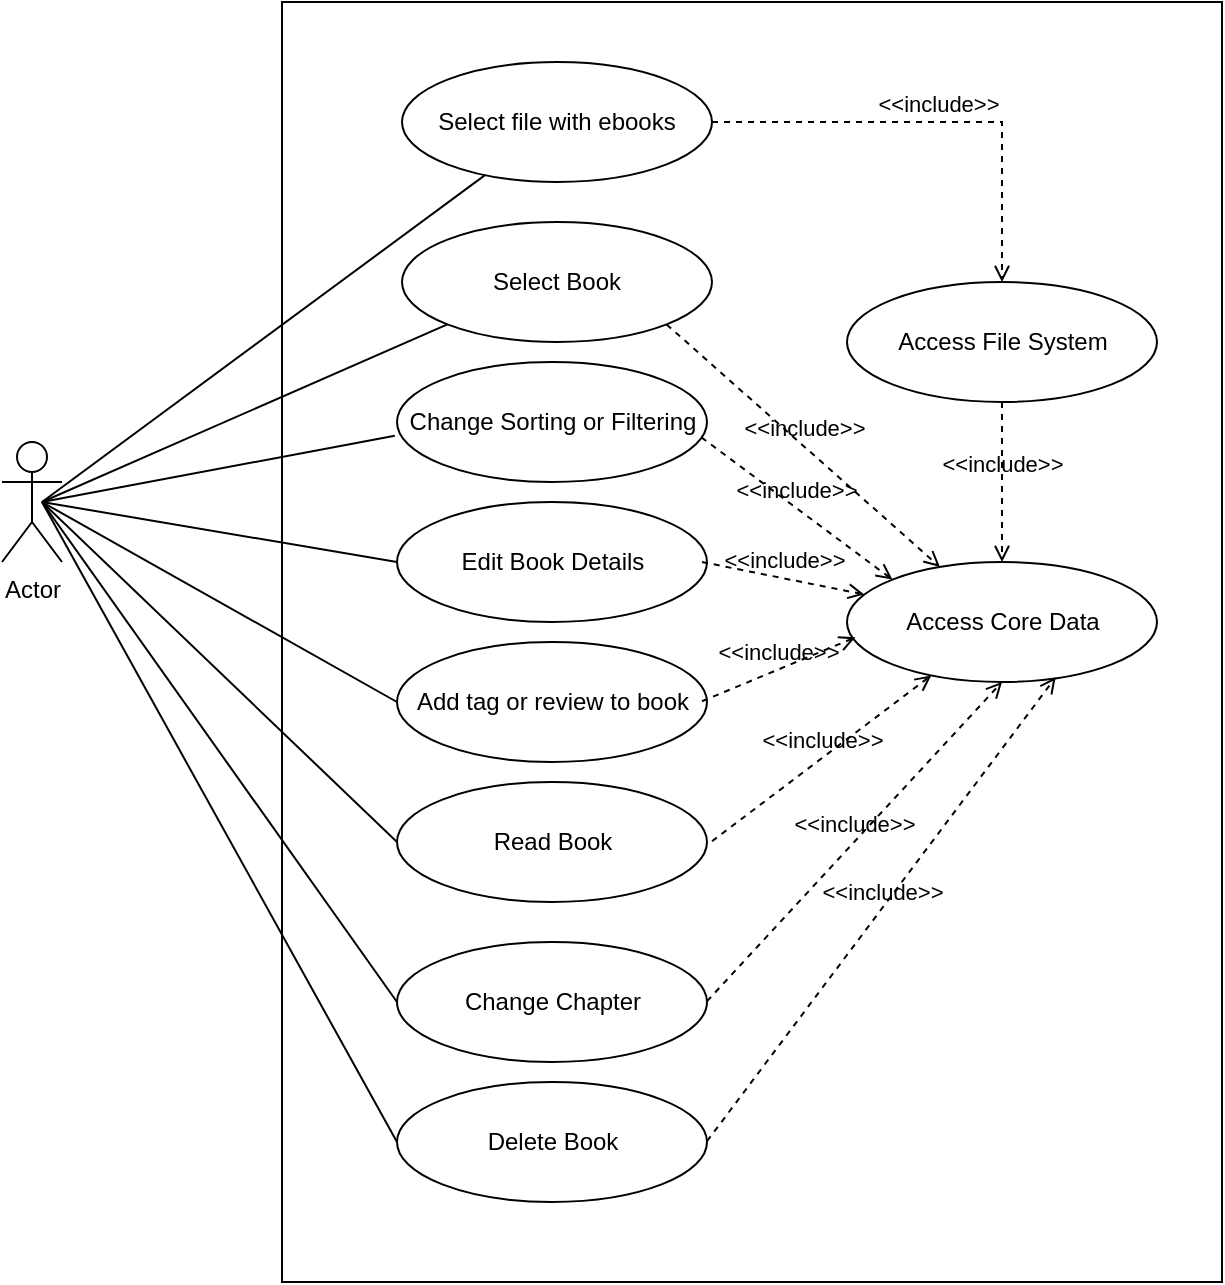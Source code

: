 <mxfile version="20.8.10" type="github">
  <diagram name="Page-1" id="IvhcHi7GAQZVUjzSj2Fh">
    <mxGraphModel dx="884" dy="449" grid="1" gridSize="10" guides="1" tooltips="1" connect="1" arrows="1" fold="1" page="1" pageScale="1" pageWidth="850" pageHeight="1100" math="0" shadow="0">
      <root>
        <mxCell id="0" />
        <mxCell id="1" parent="0" />
        <mxCell id="aYkyscsOnAFXeUAi1m1f-1" value="Actor" style="shape=umlActor;verticalLabelPosition=bottom;verticalAlign=top;html=1;outlineConnect=0;" vertex="1" parent="1">
          <mxGeometry x="70" y="280" width="30" height="60" as="geometry" />
        </mxCell>
        <mxCell id="aYkyscsOnAFXeUAi1m1f-2" value="" style="rounded=0;whiteSpace=wrap;html=1;" vertex="1" parent="1">
          <mxGeometry x="210" y="60" width="470" height="640" as="geometry" />
        </mxCell>
        <mxCell id="aYkyscsOnAFXeUAi1m1f-3" value="Select file with ebooks" style="ellipse;whiteSpace=wrap;html=1;" vertex="1" parent="1">
          <mxGeometry x="270" y="90" width="155" height="60" as="geometry" />
        </mxCell>
        <mxCell id="aYkyscsOnAFXeUAi1m1f-4" value="Select Book" style="ellipse;whiteSpace=wrap;html=1;" vertex="1" parent="1">
          <mxGeometry x="270" y="170" width="155" height="60" as="geometry" />
        </mxCell>
        <mxCell id="aYkyscsOnAFXeUAi1m1f-6" value="Access Core Data" style="ellipse;whiteSpace=wrap;html=1;" vertex="1" parent="1">
          <mxGeometry x="492.5" y="340" width="155" height="60" as="geometry" />
        </mxCell>
        <mxCell id="aYkyscsOnAFXeUAi1m1f-7" value="Access File System" style="ellipse;whiteSpace=wrap;html=1;" vertex="1" parent="1">
          <mxGeometry x="492.5" y="200" width="155" height="60" as="geometry" />
        </mxCell>
        <mxCell id="aYkyscsOnAFXeUAi1m1f-8" value="Change Sorting or Filtering" style="ellipse;whiteSpace=wrap;html=1;" vertex="1" parent="1">
          <mxGeometry x="267.5" y="240" width="155" height="60" as="geometry" />
        </mxCell>
        <mxCell id="aYkyscsOnAFXeUAi1m1f-9" value="Edit Book Details" style="ellipse;whiteSpace=wrap;html=1;" vertex="1" parent="1">
          <mxGeometry x="267.5" y="310" width="155" height="60" as="geometry" />
        </mxCell>
        <mxCell id="aYkyscsOnAFXeUAi1m1f-10" value="Add tag or review to book" style="ellipse;whiteSpace=wrap;html=1;" vertex="1" parent="1">
          <mxGeometry x="267.5" y="380" width="155" height="60" as="geometry" />
        </mxCell>
        <mxCell id="aYkyscsOnAFXeUAi1m1f-11" value="Read Book" style="ellipse;whiteSpace=wrap;html=1;" vertex="1" parent="1">
          <mxGeometry x="267.5" y="450" width="155" height="60" as="geometry" />
        </mxCell>
        <mxCell id="aYkyscsOnAFXeUAi1m1f-12" value="Change Chapter" style="ellipse;whiteSpace=wrap;html=1;" vertex="1" parent="1">
          <mxGeometry x="267.5" y="530" width="155" height="60" as="geometry" />
        </mxCell>
        <mxCell id="aYkyscsOnAFXeUAi1m1f-27" value="&amp;lt;&amp;lt;include&amp;gt;&amp;gt;" style="html=1;verticalAlign=bottom;labelBackgroundColor=none;endArrow=open;endFill=0;dashed=1;rounded=0;entryX=0.5;entryY=0;entryDx=0;entryDy=0;exitX=1;exitY=0.5;exitDx=0;exitDy=0;" edge="1" parent="1" source="aYkyscsOnAFXeUAi1m1f-3" target="aYkyscsOnAFXeUAi1m1f-7">
          <mxGeometry width="160" relative="1" as="geometry">
            <mxPoint x="490" y="119.63" as="sourcePoint" />
            <mxPoint x="650" y="119.63" as="targetPoint" />
            <Array as="points">
              <mxPoint x="570" y="120" />
            </Array>
          </mxGeometry>
        </mxCell>
        <mxCell id="aYkyscsOnAFXeUAi1m1f-28" value="&amp;lt;&amp;lt;include&amp;gt;&amp;gt;" style="html=1;verticalAlign=bottom;labelBackgroundColor=none;endArrow=open;endFill=0;dashed=1;rounded=0;exitX=0.5;exitY=1;exitDx=0;exitDy=0;entryX=0.5;entryY=0;entryDx=0;entryDy=0;" edge="1" parent="1" source="aYkyscsOnAFXeUAi1m1f-7" target="aYkyscsOnAFXeUAi1m1f-6">
          <mxGeometry width="160" relative="1" as="geometry">
            <mxPoint x="470" y="300" as="sourcePoint" />
            <mxPoint x="630" y="300" as="targetPoint" />
          </mxGeometry>
        </mxCell>
        <mxCell id="aYkyscsOnAFXeUAi1m1f-29" value="&amp;lt;&amp;lt;include&amp;gt;&amp;gt;" style="html=1;verticalAlign=bottom;labelBackgroundColor=none;endArrow=open;endFill=0;dashed=1;rounded=0;exitX=1;exitY=1;exitDx=0;exitDy=0;" edge="1" parent="1" source="aYkyscsOnAFXeUAi1m1f-4" target="aYkyscsOnAFXeUAi1m1f-6">
          <mxGeometry width="160" relative="1" as="geometry">
            <mxPoint x="410" y="300" as="sourcePoint" />
            <mxPoint x="570" y="300" as="targetPoint" />
          </mxGeometry>
        </mxCell>
        <mxCell id="aYkyscsOnAFXeUAi1m1f-30" value="&amp;lt;&amp;lt;include&amp;gt;&amp;gt;" style="html=1;verticalAlign=bottom;labelBackgroundColor=none;endArrow=open;endFill=0;dashed=1;rounded=0;exitX=0.982;exitY=0.628;exitDx=0;exitDy=0;exitPerimeter=0;entryX=0;entryY=0;entryDx=0;entryDy=0;" edge="1" parent="1" source="aYkyscsOnAFXeUAi1m1f-8" target="aYkyscsOnAFXeUAi1m1f-6">
          <mxGeometry width="160" relative="1" as="geometry">
            <mxPoint x="410" y="340" as="sourcePoint" />
            <mxPoint x="570" y="340" as="targetPoint" />
          </mxGeometry>
        </mxCell>
        <mxCell id="aYkyscsOnAFXeUAi1m1f-31" value="&amp;lt;&amp;lt;include&amp;gt;&amp;gt;" style="html=1;verticalAlign=bottom;labelBackgroundColor=none;endArrow=open;endFill=0;dashed=1;rounded=0;" edge="1" parent="1" target="aYkyscsOnAFXeUAi1m1f-6">
          <mxGeometry width="160" relative="1" as="geometry">
            <mxPoint x="420" y="340" as="sourcePoint" />
            <mxPoint x="570" y="340" as="targetPoint" />
          </mxGeometry>
        </mxCell>
        <mxCell id="aYkyscsOnAFXeUAi1m1f-32" value="&amp;lt;&amp;lt;include&amp;gt;&amp;gt;" style="html=1;verticalAlign=bottom;labelBackgroundColor=none;endArrow=open;endFill=0;dashed=1;rounded=0;entryX=0.027;entryY=0.628;entryDx=0;entryDy=0;entryPerimeter=0;" edge="1" parent="1" target="aYkyscsOnAFXeUAi1m1f-6">
          <mxGeometry width="160" relative="1" as="geometry">
            <mxPoint x="420" y="409.63" as="sourcePoint" />
            <mxPoint x="580" y="409.63" as="targetPoint" />
          </mxGeometry>
        </mxCell>
        <mxCell id="aYkyscsOnAFXeUAi1m1f-33" value="&amp;lt;&amp;lt;include&amp;gt;&amp;gt;" style="html=1;verticalAlign=bottom;labelBackgroundColor=none;endArrow=open;endFill=0;dashed=1;rounded=0;" edge="1" parent="1" target="aYkyscsOnAFXeUAi1m1f-6">
          <mxGeometry width="160" relative="1" as="geometry">
            <mxPoint x="425" y="479.63" as="sourcePoint" />
            <mxPoint x="585" y="479.63" as="targetPoint" />
          </mxGeometry>
        </mxCell>
        <mxCell id="aYkyscsOnAFXeUAi1m1f-34" value="&amp;lt;&amp;lt;include&amp;gt;&amp;gt;" style="html=1;verticalAlign=bottom;labelBackgroundColor=none;endArrow=open;endFill=0;dashed=1;rounded=0;entryX=0.5;entryY=1;entryDx=0;entryDy=0;" edge="1" parent="1" target="aYkyscsOnAFXeUAi1m1f-6">
          <mxGeometry width="160" relative="1" as="geometry">
            <mxPoint x="422.5" y="559.63" as="sourcePoint" />
            <mxPoint x="582.5" y="559.63" as="targetPoint" />
          </mxGeometry>
        </mxCell>
        <mxCell id="aYkyscsOnAFXeUAi1m1f-35" value="Delete Book" style="ellipse;whiteSpace=wrap;html=1;" vertex="1" parent="1">
          <mxGeometry x="267.5" y="600" width="155" height="60" as="geometry" />
        </mxCell>
        <mxCell id="aYkyscsOnAFXeUAi1m1f-36" value="&amp;lt;&amp;lt;include&amp;gt;&amp;gt;" style="html=1;verticalAlign=bottom;labelBackgroundColor=none;endArrow=open;endFill=0;dashed=1;rounded=0;entryX=0.673;entryY=0.961;entryDx=0;entryDy=0;entryPerimeter=0;" edge="1" parent="1" target="aYkyscsOnAFXeUAi1m1f-6">
          <mxGeometry width="160" relative="1" as="geometry">
            <mxPoint x="422.5" y="629.63" as="sourcePoint" />
            <mxPoint x="570" y="470" as="targetPoint" />
          </mxGeometry>
        </mxCell>
        <mxCell id="aYkyscsOnAFXeUAi1m1f-39" value="" style="endArrow=none;html=1;rounded=0;" edge="1" parent="1" target="aYkyscsOnAFXeUAi1m1f-3">
          <mxGeometry width="50" height="50" relative="1" as="geometry">
            <mxPoint x="90" y="310" as="sourcePoint" />
            <mxPoint x="140" y="260" as="targetPoint" />
          </mxGeometry>
        </mxCell>
        <mxCell id="aYkyscsOnAFXeUAi1m1f-40" value="" style="endArrow=none;html=1;rounded=0;entryX=0;entryY=1;entryDx=0;entryDy=0;" edge="1" parent="1" target="aYkyscsOnAFXeUAi1m1f-4">
          <mxGeometry width="50" height="50" relative="1" as="geometry">
            <mxPoint x="90" y="310" as="sourcePoint" />
            <mxPoint x="321.492" y="156.565" as="targetPoint" />
          </mxGeometry>
        </mxCell>
        <mxCell id="aYkyscsOnAFXeUAi1m1f-41" value="" style="endArrow=none;html=1;rounded=0;entryX=-0.007;entryY=0.615;entryDx=0;entryDy=0;entryPerimeter=0;" edge="1" parent="1" target="aYkyscsOnAFXeUAi1m1f-8">
          <mxGeometry width="50" height="50" relative="1" as="geometry">
            <mxPoint x="90" y="310" as="sourcePoint" />
            <mxPoint x="302.523" y="231.145" as="targetPoint" />
          </mxGeometry>
        </mxCell>
        <mxCell id="aYkyscsOnAFXeUAi1m1f-42" value="" style="endArrow=none;html=1;rounded=0;entryX=0;entryY=0.5;entryDx=0;entryDy=0;" edge="1" parent="1" target="aYkyscsOnAFXeUAi1m1f-9">
          <mxGeometry width="50" height="50" relative="1" as="geometry">
            <mxPoint x="90" y="310" as="sourcePoint" />
            <mxPoint x="276.415" y="286.9" as="targetPoint" />
          </mxGeometry>
        </mxCell>
        <mxCell id="aYkyscsOnAFXeUAi1m1f-43" value="" style="endArrow=none;html=1;rounded=0;entryX=0;entryY=0.5;entryDx=0;entryDy=0;" edge="1" parent="1" target="aYkyscsOnAFXeUAi1m1f-10">
          <mxGeometry width="50" height="50" relative="1" as="geometry">
            <mxPoint x="90" y="310" as="sourcePoint" />
            <mxPoint x="277.5" y="350" as="targetPoint" />
          </mxGeometry>
        </mxCell>
        <mxCell id="aYkyscsOnAFXeUAi1m1f-44" value="" style="endArrow=none;html=1;rounded=0;entryX=0;entryY=0.5;entryDx=0;entryDy=0;" edge="1" parent="1" target="aYkyscsOnAFXeUAi1m1f-11">
          <mxGeometry width="50" height="50" relative="1" as="geometry">
            <mxPoint x="90" y="310" as="sourcePoint" />
            <mxPoint x="277.5" y="420" as="targetPoint" />
          </mxGeometry>
        </mxCell>
        <mxCell id="aYkyscsOnAFXeUAi1m1f-45" value="" style="endArrow=none;html=1;rounded=0;entryX=0;entryY=0.5;entryDx=0;entryDy=0;" edge="1" parent="1" target="aYkyscsOnAFXeUAi1m1f-12">
          <mxGeometry width="50" height="50" relative="1" as="geometry">
            <mxPoint x="90" y="310" as="sourcePoint" />
            <mxPoint x="277.5" y="490" as="targetPoint" />
          </mxGeometry>
        </mxCell>
        <mxCell id="aYkyscsOnAFXeUAi1m1f-46" value="" style="endArrow=none;html=1;rounded=0;entryX=0;entryY=0.5;entryDx=0;entryDy=0;" edge="1" parent="1" target="aYkyscsOnAFXeUAi1m1f-35">
          <mxGeometry width="50" height="50" relative="1" as="geometry">
            <mxPoint x="90" y="310" as="sourcePoint" />
            <mxPoint x="277.5" y="570" as="targetPoint" />
          </mxGeometry>
        </mxCell>
      </root>
    </mxGraphModel>
  </diagram>
</mxfile>

